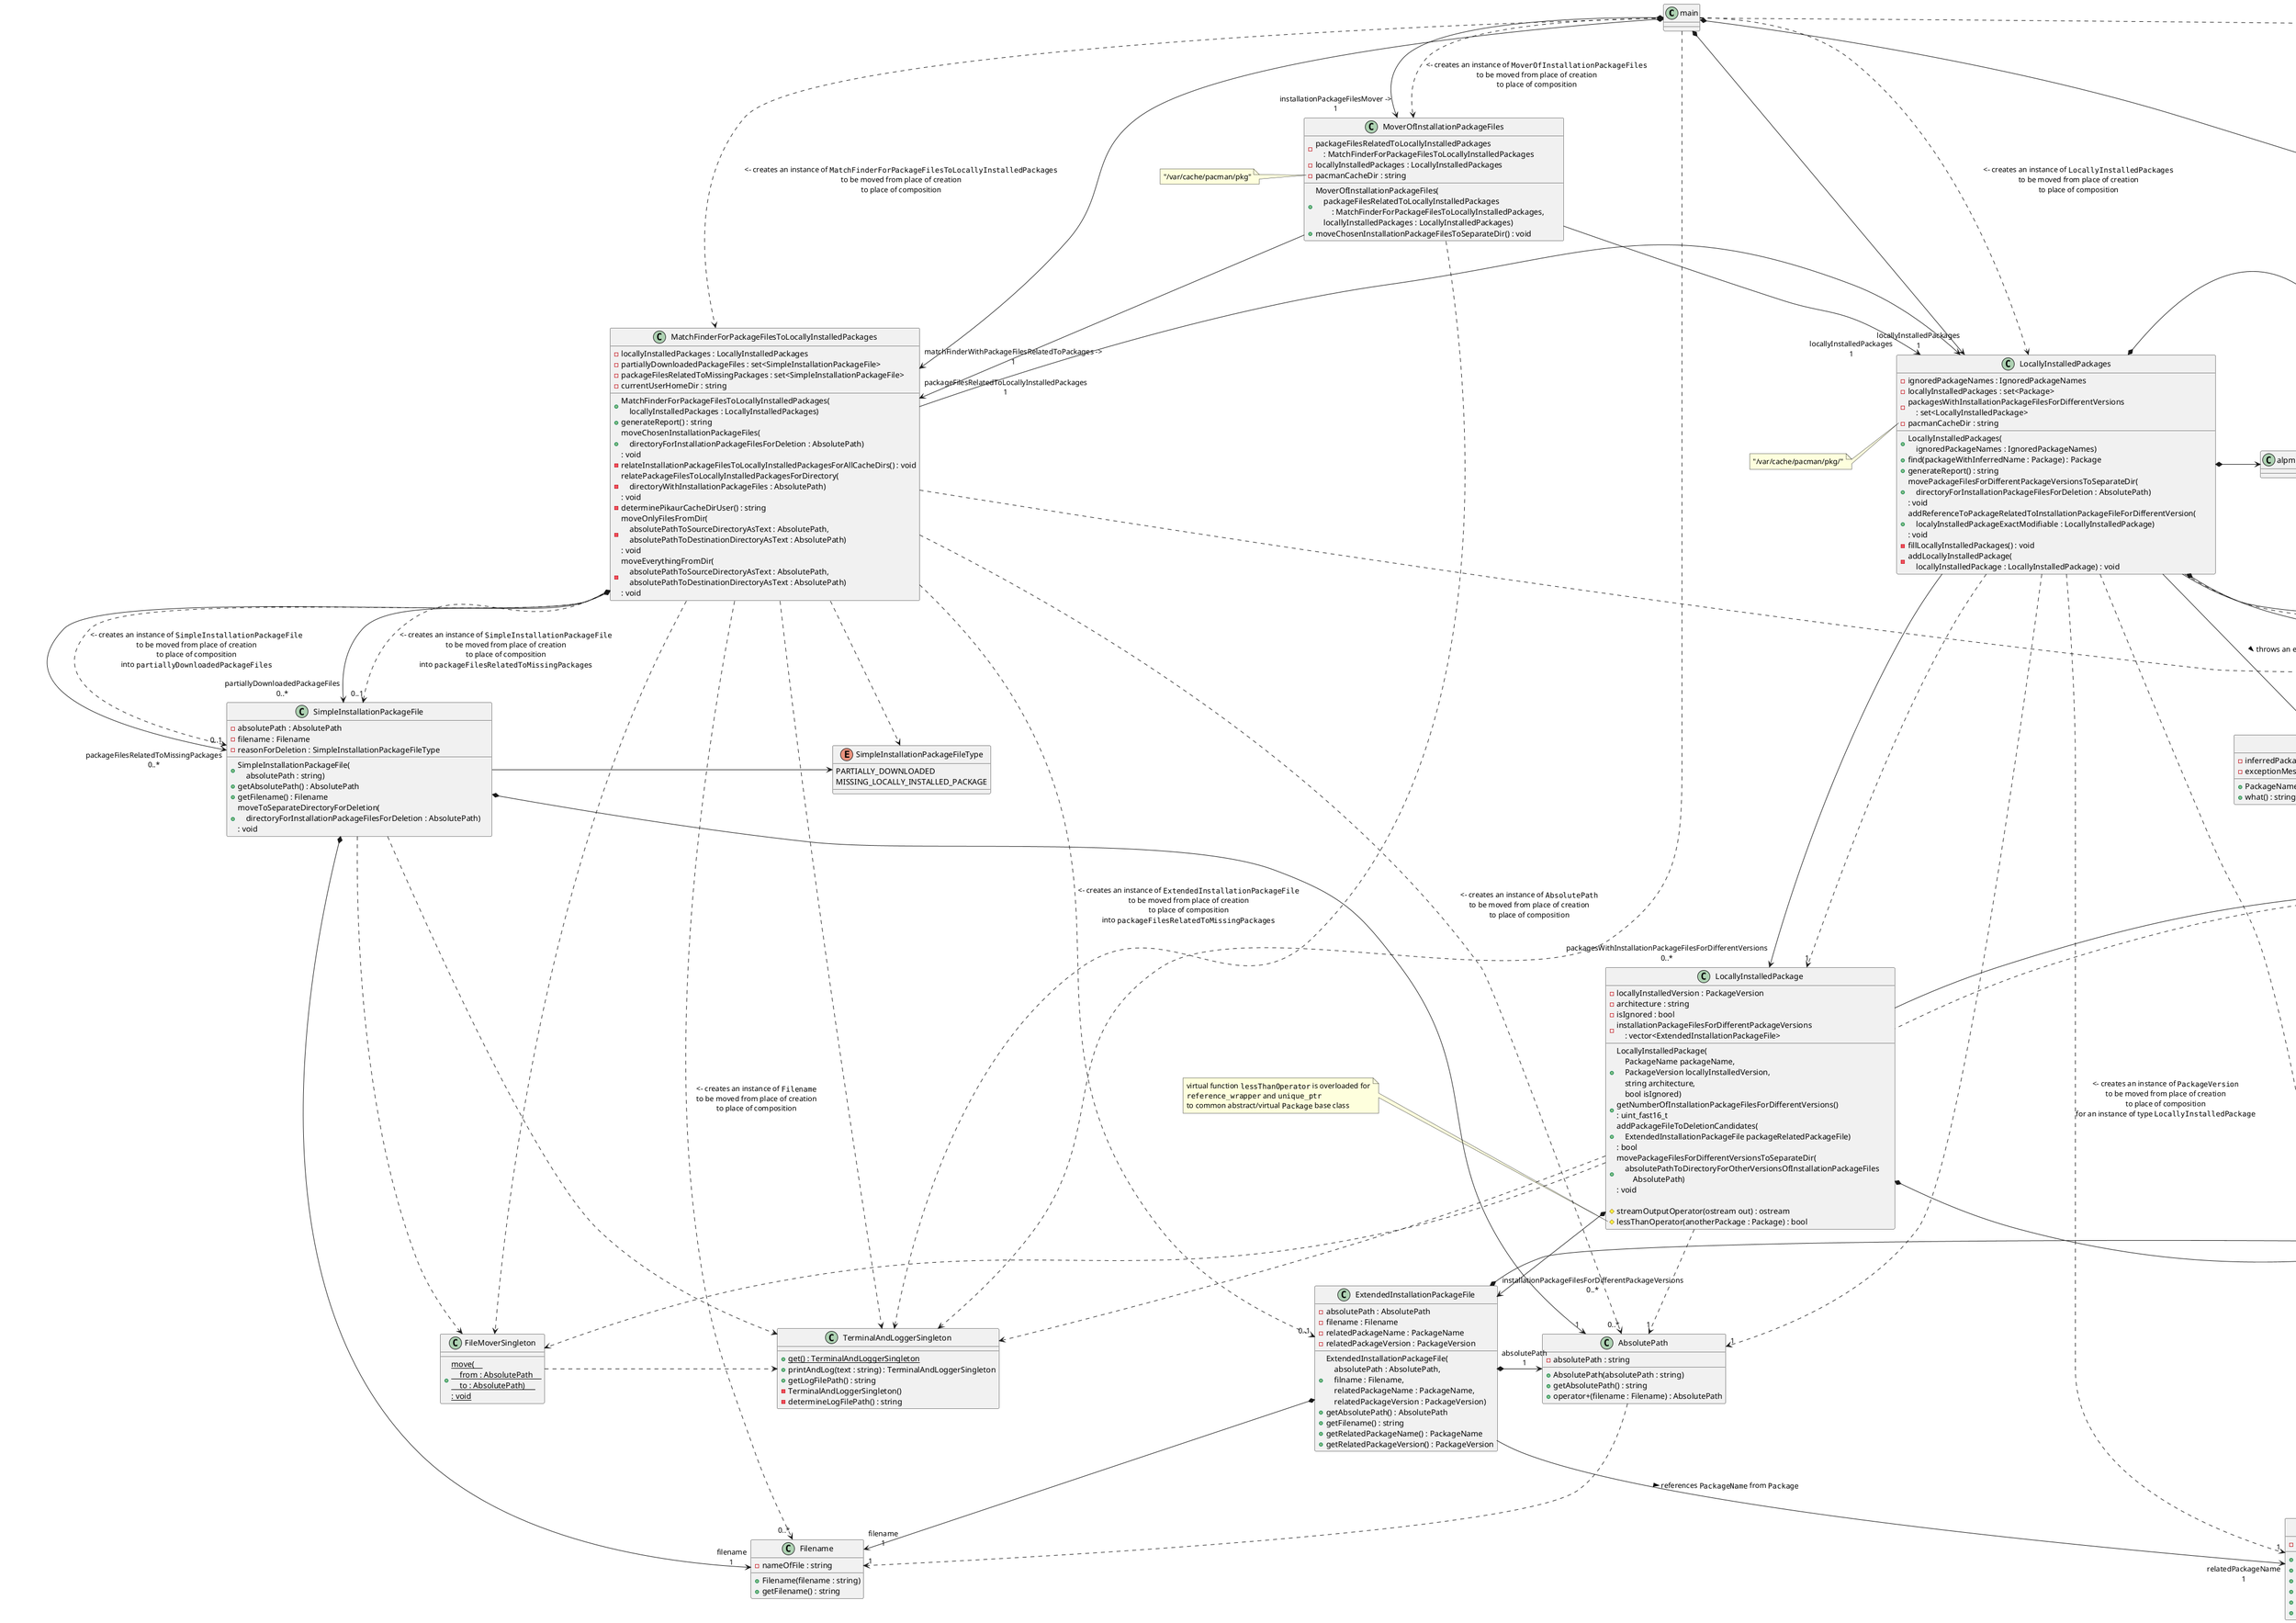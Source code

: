 @startuml clean_pacman_cache_dir
skinparam nodesep 80
skinparam ranksep 100

class main

main .d.> IgnoredPackageNames : "<- creates an instance of ""IgnoredPackageNames""\nto be moved from place of creation\nto place of composition"
main *-d-> "ignoredPackageNames ->\n1" IgnoredPackageNames

main ..d> LocallyInstalledPackages : "<- creates an instance of ""LocallyInstalledPackages""\nto be moved from place of creation\nto place of composition"
main *-d-> "locallyInstalledPackages\n1" LocallyInstalledPackages

main .d.> MatchFinderForPackageFilesToLocallyInstalledPackages : "<- creates an instance of ""MatchFinderForPackageFilesToLocallyInstalledPackages""\nto be moved from place of creation\nto place of composition"
main *-d-> "matchFinderWithPackageFilesRelatedToPackages ->\n1" MatchFinderForPackageFilesToLocallyInstalledPackages

main .d.> MoverOfInstallationPackageFiles : "<- creates an instance of ""MoverOfInstallationPackageFiles""\nto be moved from place of creation\nto place of composition"
main *-d-> "installationPackageFilesMover ->\n1" MoverOfInstallationPackageFiles

main .> TerminalAndLoggerSingleton

class MoverOfInstallationPackageFiles {
    + MoverOfInstallationPackageFiles(\
        \n    packageFilesRelatedToLocallyInstalledPackages\
        \n        : MatchFinderForPackageFilesToLocallyInstalledPackages,\
        \n    locallyInstalledPackages : LocallyInstalledPackages)
    + moveChosenInstallationPackageFilesToSeparateDir() : void

    - packageFilesRelatedToLocallyInstalledPackages\
        \n    : MatchFinderForPackageFilesToLocallyInstalledPackages
    - locallyInstalledPackages : LocallyInstalledPackages
    - pacmanCacheDir : string
}

note left of MoverOfInstallationPackageFiles::pacmanCacheDir
    "/var/cache/pacman/pkg"
end note

MoverOfInstallationPackageFiles -d-> "packageFilesRelatedToLocallyInstalledPackages\n1" MatchFinderForPackageFilesToLocallyInstalledPackages
MoverOfInstallationPackageFiles -d-> "locallyInstalledPackages\n1" LocallyInstalledPackages
MoverOfInstallationPackageFiles .> TerminalAndLoggerSingleton

class IgnoredPackageNames {
    + IgnoredPackageNames()
    + isPackageWithGivenNameIgnored(\
        \n    ignoredPackageNameCandidate : IgnoredPackageName) : bool
    + generateReport() : string

    - ignoredPackageNames : vector<IgnoredPackageName>
}

IgnoredPackageNames .> IgnoredPackageNameComparatorPredicate

class IgnoredPackageNameComparatorPredicate {
    + IgnoredPackageNameComparatorPredicate(\
        \n    ignoredPackageNameCandidate : IgnoredPackageName)
    + bool operator()(otherPackage : IgnoredPackageName)

    - ignoredPackageNameCandidate : IgnoredPackageName
}

IgnoredPackageNameComparatorPredicate .> IgnoredPackageName : "compares for equality two instances of type >"

class IgnoredPackageName {
    + IgnoredPackageName(\
        \n    ignoredPackageName : string)

    - name : string
}

IgnoredPackageNames .d.> IgnoredPackageName : "<- creates an instance of ""IgnoredPackageName""\nto be moved from place of creation\nto place of composition"
IgnoredPackageNames *-d-> "ignoredPackageNames ->\n0..*" IgnoredPackageName

class LocallyInstalledPackages {
    + LocallyInstalledPackages(\
        \n    ignoredPackageNames : IgnoredPackageNames)
    + find(packageWithInferredName : Package) : Package
    + generateReport() : string
    + movePackageFilesForDifferentPackageVersionsToSeparateDir(\
        \n    directoryForInstallationPackageFilesForDeletion : AbsolutePath)\
      \n: void
    + addReferenceToPackageRelatedToInstallationPackageFileForDifferentVersion(\
        \n    localyInstalledPackageExactModifiable : LocallyInstalledPackage)\
      \n: void

    - ignoredPackageNames : IgnoredPackageNames
    - locallyInstalledPackages : set<Package>
    - packagesWithInstallationPackageFilesForDifferentVersions\
        \n    : set<LocallyInstalledPackage>
    - pacmanCacheDir : string

    - fillLocallyInstalledPackages() : void
    - addLocallyInstalledPackage(\
        \n    locallyInstalledPackage : LocallyInstalledPackage) : void
}

note left of LocallyInstalledPackages::pacmanCacheDir
    "/var/cache/pacman/pkg/"
end note

LocallyInstalledPackages -d-> IgnoredPackageNames
LocallyInstalledPackages *-d-> "locallyInstalledPackages\n0..*" Package
LocallyInstalledPackages -d-> "packagesWithInstallationPackageFilesForDifferentVersions\n0..*" LocallyInstalledPackage
LocallyInstalledPackages .d.> "1" PackageVersion : "<- creates an instance of ""PackageVersion""\nto be moved from place of creation\nto place of composition\nfor an instance of type ""LocallyInstalledPackage"""
LocallyInstalledPackages .d.> "1" PackageName : "<- creates an instance of ""PackageVersion""\nto be moved from place of creation\nto place of composition\nfor an instance of type ""LocallyInstalledPackage"""
LocallyInstalledPackages *-> alpm
LocallyInstalledPackages *-> alpm_list
LocallyInstalledPackages -d-> PackageNameMissing : "throws an exception >"
LocallyInstalledPackages .d.> "1" AbsolutePath
LocallyInstalledPackages .d.> "1" LocallyInstalledPackage

class PackageNameMissing {
    + PackageNameMissing(packageWithInferredName : Package)
    + what() : string

    - inferredPackageName : PackageName
    - exceptionMessageAsCharSequence : string
}

PackageNameMissing -|> exception
PackageNameMissing .> Package
PackageNameMissing -> "inferredPackageName\n1" PackageName

class MatchFinderForPackageFilesToLocallyInstalledPackages {
    + MatchFinderForPackageFilesToLocallyInstalledPackages(\
        \n    locallyInstalledPackages : LocallyInstalledPackages)
    + generateReport() : string
    + moveChosenInstallationPackageFiles(\
        \n    directoryForInstallationPackageFilesForDeletion : AbsolutePath)\
      \n: void

    - locallyInstalledPackages : LocallyInstalledPackages
    - partiallyDownloadedPackageFiles : set<SimpleInstallationPackageFile>
    - packageFilesRelatedToMissingPackages : set<SimpleInstallationPackageFile>
    - currentUserHomeDir : string

    - relateInstallationPackageFilesToLocallyInstalledPackagesForAllCacheDirs() : void
    - relatePackageFilesToLocallyInstalledPackagesForDirectory(\
        \n    directoryWithInstallationPackageFiles : AbsolutePath)\
        \n: void
    - determinePikaurCacheDirUser() : string
    - moveOnlyFilesFromDir(\
        \n    absolutePathToSourceDirectoryAsText : AbsolutePath, \
        \n    absolutePathToDestinationDirectoryAsText : AbsolutePath)\
        \n: void
    - moveEverythingFromDir(\
        \n    absolutePathToSourceDirectoryAsText : AbsolutePath, \
        \n    absolutePathToDestinationDirectoryAsText : AbsolutePath)\
        \n: void

}

note left of MatchFinderForPackageFilesToLocallyInstalledPackages::pacmanCacheDir
    "/var/cache/pacman/pkg/"
end note

MatchFinderForPackageFilesToLocallyInstalledPackages -> LocallyInstalledPackages

MatchFinderForPackageFilesToLocallyInstalledPackages .d.> "0..1" SimpleInstallationPackageFile : "<- creates an instance of ""SimpleInstallationPackageFile""\nto be moved from place of creation\nto place of composition\ninto ""partiallyDownloadedPackageFiles"""
MatchFinderForPackageFilesToLocallyInstalledPackages *-d-> "partiallyDownloadedPackageFiles\n0..*" SimpleInstallationPackageFile

MatchFinderForPackageFilesToLocallyInstalledPackages .d.> "0..1" SimpleInstallationPackageFile : "<- creates an instance of ""SimpleInstallationPackageFile""\nto be moved from place of creation\nto place of composition\ninto ""packageFilesRelatedToMissingPackages"""
MatchFinderForPackageFilesToLocallyInstalledPackages *-d-> "packageFilesRelatedToMissingPackages\n0..*" SimpleInstallationPackageFile

MatchFinderForPackageFilesToLocallyInstalledPackages .d.> SimpleInstallationPackageFileType

MatchFinderForPackageFilesToLocallyInstalledPackages .d.> "0..1" ExtendedInstallationPackageFile : "<- creates an instance of ""ExtendedInstallationPackageFile""\nto be moved from place of creation\nto place of composition\ninto ""packageFilesRelatedToMissingPackages"""

MatchFinderForPackageFilesToLocallyInstalledPackages .d.> "0..*" PackageNameAndVersion : "<- creates an instance of ""PackageNameAndVersion""\nto be moved from place of creation\nto place of composition"
MatchFinderForPackageFilesToLocallyInstalledPackages .d.> "0..*" AbsolutePath : "<- creates an instance of ""AbsolutePath""\nto be moved from place of creation\nto place of composition"
MatchFinderForPackageFilesToLocallyInstalledPackages .d.> "0..*" Filename : "<- creates an instance of ""Filename""\nto be moved from place of creation\nto place of composition"

MatchFinderForPackageFilesToLocallyInstalledPackages .d.> FileMoverSingleton
MatchFinderForPackageFilesToLocallyInstalledPackages .d.> TerminalAndLoggerSingleton

abstract class Package {
    + Package(packageName : PackageName)
    + {abstract} ~Package()

    + getName() : PackageName

    + operator<<(out : ostream, package : Package) : ostream
    # {abstract} streamOutputOperator(out : ostream) : ostream

    + operator<(package : Package, anotherPackage : Package) : bool
    # {abstract} lessThanOperator(Package anotherPackage) : bool

    # name : PackageName
}

note left of Package: function ""operator<""\nand virtual function ""lessThanOperator""\nare overloaded for\n""reference_wrapper"" and\n""unique_ptr""\nto ""Package"" class

Package *-> "name\n1" PackageName

class PackageWithInferredName {
    + PackageWithInferredName(extractedPackageNameAndVersionAsText : string)
    + isPackageNameEmpty() : bool
    + hasStillSomethingInPackageName() : bool
    + getNextInferredPackageNameCandidate() : void
    + extractPackageVersion() : PackageVersion
    # ostream streamOutputOperator(out : ostream)
    # lessThanOperator(anotherPackage : Package) : bool

    - nameAndVersion : PackageNameAndVersion
    - getStartingPositionForPackageVersion() : uint_fast8_t
}

PackageWithInferredName -u-|> Package
PackageWithInferredName .u.> "1" Package
PackageWithInferredName .d.> "1" PackageVersion
PackageWithInferredName *-d-> "nameAndVersion\n1" PackageNameAndVersion

note left of PackageWithInferredName::lessThanOperator
    virtual function ""lessThanOperator""
    is overloaded for
    ""reference_wrapper"" and ""unique_ptr""
    to common abstract/virtual ""Package"" base class
end note

class LocallyInstalledPackage {
    + LocallyInstalledPackage(\
      \n    PackageName packageName,\
      \n    PackageVersion locallyInstalledVersion,\
      \n    string architecture,\
      \n    bool isIgnored)
    + getNumberOfInstallationPackageFilesForDifferentVersions()\
      \n: uint_fast16_t
    + addPackageFileToDeletionCandidates(\
      \n    ExtendedInstallationPackageFile packageRelatedPackageFile)\
      \n: bool
    + movePackageFilesForDifferentVersionsToSeparateDir(\
      \n    absolutePathToDirectoryForOtherVersionsOfInstallationPackageFiles\
      \n        AbsolutePath)\
      \n: void

    # streamOutputOperator(ostream out) : ostream
    # lessThanOperator(anotherPackage : Package) : bool

    - locallyInstalledVersion : PackageVersion
    - architecture : string
    - isIgnored : bool
    - installationPackageFilesForDifferentPackageVersions\
      \n    : vector<ExtendedInstallationPackageFile>
}

'note bottom of LocallyInstalledPackage: virtual function ""lessThanOperator""\nis overloaded for\n""reference_wrapper"" and\n""unique_ptr""\nto common abstract/virtual ""Package"" base class
note left of LocallyInstalledPackage::lessThanOperator
    virtual function ""lessThanOperator"" is overloaded for
    ""reference_wrapper"" and ""unique_ptr""
    to common abstract/virtual ""Package"" base class
end note

LocallyInstalledPackage -u-|> Package
LocallyInstalledPackage .u.> "1" Package
LocallyInstalledPackage *--> "installationPackageFilesForDifferentPackageVersions\n0..*" ExtendedInstallationPackageFile
LocallyInstalledPackage *-> "locallyInstalledVersion\n1" PackageVersion
LocallyInstalledPackage .d.> "1" AbsolutePath
LocallyInstalledPackage .d.> FileMoverSingleton
LocallyInstalledPackage .> TerminalAndLoggerSingleton

class FileMoverSingleton {
    + {static} move(\
    \n    from : AbsolutePath\
    \n    to : AbsolutePath) \
    \n: void
}

FileMoverSingleton .> TerminalAndLoggerSingleton

class SimpleInstallationPackageFile {
    + SimpleInstallationPackageFile(\
        \n    absolutePath : string)
    + getAbsolutePath() : AbsolutePath
    + getFilename() : Filename
    + moveToSeparateDirectoryForDeletion(\
    \n    directoryForInstallationPackageFilesForDeletion : AbsolutePath)\
    \n: void
    - absolutePath : AbsolutePath
    - filename : Filename
    - reasonForDeletion : SimpleInstallationPackageFileType
}

SimpleInstallationPackageFile *-> "1" AbsolutePath
SimpleInstallationPackageFile *-> "filename\n1" Filename
SimpleInstallationPackageFile -> SimpleInstallationPackageFileType
SimpleInstallationPackageFile .d.> FileMoverSingleton
SimpleInstallationPackageFile .> TerminalAndLoggerSingleton

class ExtendedInstallationPackageFile {
    + ExtendedInstallationPackageFile(\
        \n    absolutePath : AbsolutePath,\
        \n    filname : Filename,\
        \n    relatedPackageName : PackageName,\
        \n    relatedPackageVersion : PackageVersion)
    + getAbsolutePath() : AbsolutePath
    + getFilename() : string
    + getRelatedPackageName() : PackageName
    + getRelatedPackageVersion() : PackageVersion
    - absolutePath : AbsolutePath
    - filename : Filename
    - relatedPackageName : PackageName
    - relatedPackageVersion : PackageVersion
}

ExtendedInstallationPackageFile *-> "absolutePath\n1" AbsolutePath
ExtendedInstallationPackageFile *-> "filename\n1" Filename

ExtendedInstallationPackageFile --> "relatedPackageName\n1" PackageName : "references ""PackageName"" from ""Package"" >"
/'
The relationship between 'PackageFile' and 'PackageName'
 can also be modelled with 'shared_ptr' packageName member
 in Package and referenced to a 'weak_ptr' relatedPackageName
 member in PackageFile but I'll leave this as is now,
 because 'unique_ptr' with reference has less overhead
 than 'shared_ptr' with 'weak_ptr'
 because of the reference counting feature of 'shared_ptr'
'/

ExtendedInstallationPackageFile *-> "relatedPackageVersion 1 ->" PackageVersion

class PackageName {
    + PackageName(name : string)
    + empty() : bool
    + at(position : size_t) : char
    + size() : size_t
    + pop_back() : void
    + string() : string

    - name : string
}

LocallyInstalledPackages .> "0..*" PackageName : "<- creates an instance of ""PackageName""\nto be moved from place of creation\nto place of composition"

class PackageVersion {
    + PackageVersion(\
        \n    packageVersionAsText : string)
    + empty() : bool
    + getVersion() : string

    - version : string
}

class PackageNameAndVersion {
    + PackageNameAndVersion(\
        \n    packageNameAndVersionAsText : string)
    + string() : string
    + substr(fromPosition : uint_fast8_t) : string
    + operator<<(\
        \n    out : ostream,\
        \n    packageNameAndVersion\
        \n        : PackageNameAndVersion)\
    \n: ostream

    - nameAndVersion : string
}

class AbsolutePath {
    + AbsolutePath(absolutePath : string)
    + getAbsolutePath() : string
    + operator+(filename : Filename) : AbsolutePath
    - absolutePath : string
}

AbsolutePath ..> "1" Filename

class Filename {
    + Filename(filename : string)
    + getFilename() : string
    - nameOfFile : string
}

enum SimpleInstallationPackageFileType {
    PARTIALLY_DOWNLOADED
    MISSING_LOCALLY_INSTALLED_PACKAGE
}

class TerminalAndLoggerSingleton {
    + {static} get() : TerminalAndLoggerSingleton
    + printAndLog(text : string) : TerminalAndLoggerSingleton
    + getLogFilePath() : string
    - TerminalAndLoggerSingleton()
    - determineLogFilePath() : string
}
@enduml
